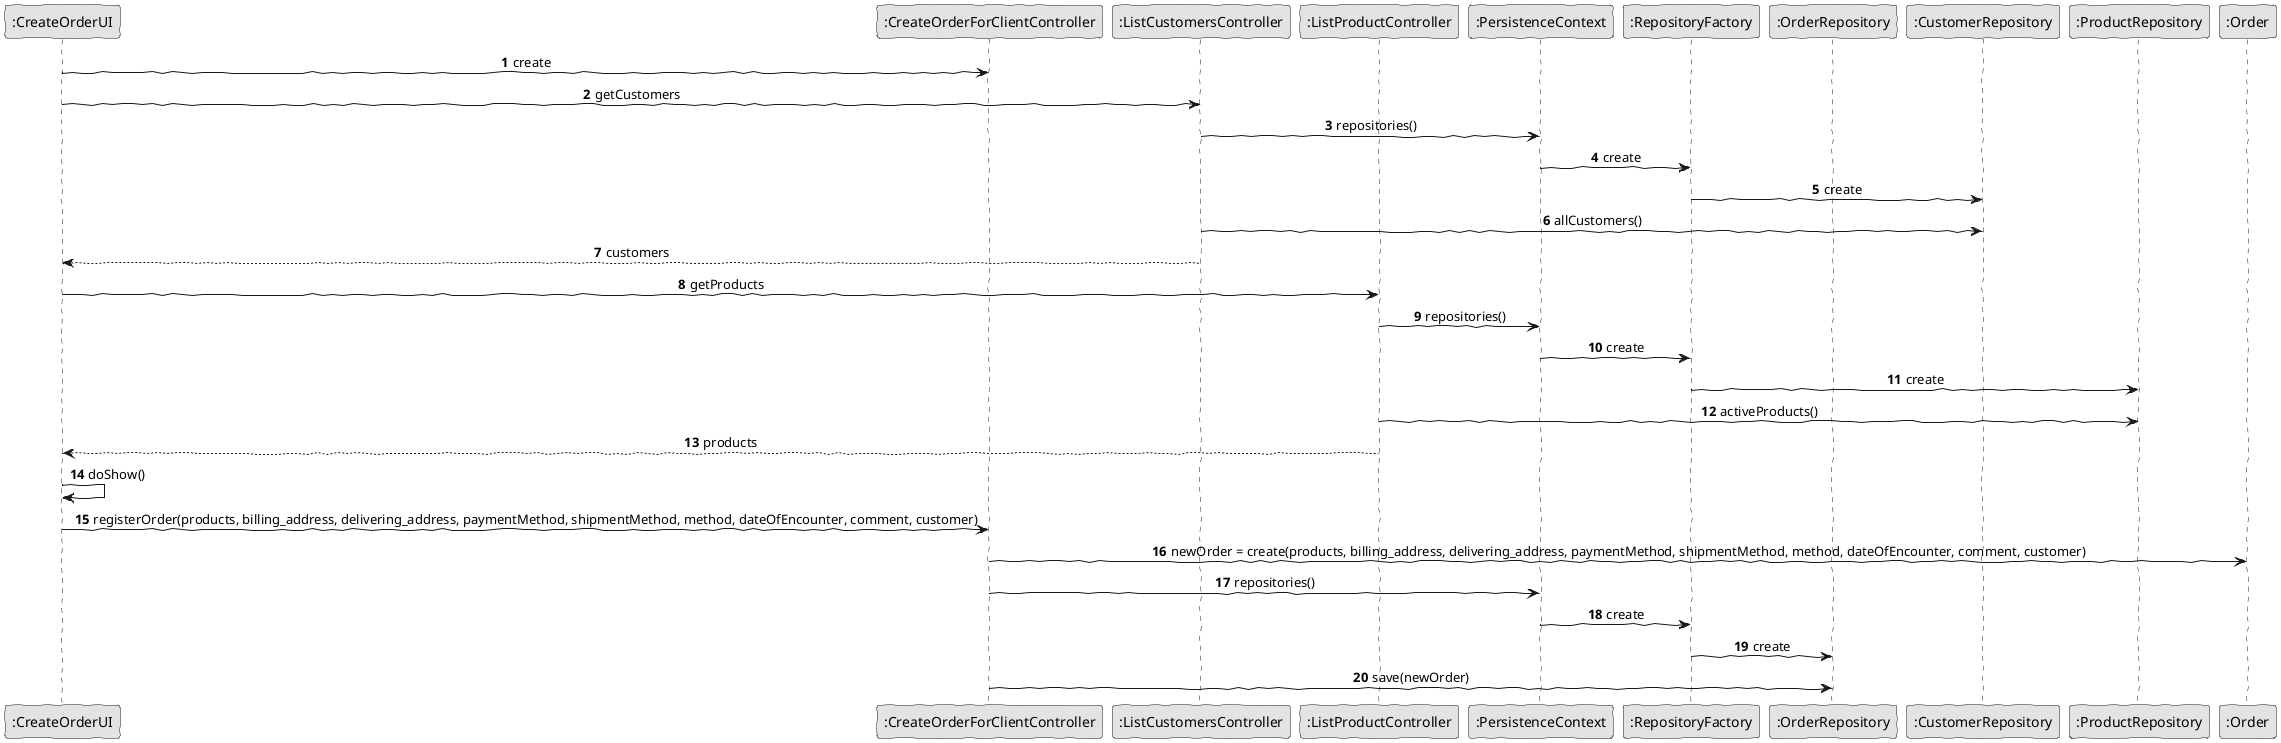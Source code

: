 @startuml

skinparam handwritten true
skinparam monochrome true
skinparam packageStyle rect
skinparam defaultFontName FG Virgil
skinparam shadowing false

autonumber
skinparam defaultTextAlignment center


participant ":CreateOrderUI" as ui
participant ":CreateOrderForClientController" as ctrl
participant ":ListCustomersController" as ctrl2
participant ":ListProductController" as ctrl3
participant ":PersistenceContext" as pc
participant ":RepositoryFactory" as rf
participant ":OrderRepository" as repo
participant ":CustomerRepository" as repo2
participant ":ProductRepository" as repo3
participant ":Order" as Order

ui -> ctrl : create
ui -> ctrl2 : getCustomers
ctrl2 -> pc : repositories()
pc -> rf : create
rf -> repo2 : create
ctrl2 -> repo2 : allCustomers()
ctrl2 --> ui : customers

ui -> ctrl3 : getProducts
ctrl3 -> pc : repositories()
pc -> rf : create
rf -> repo3 : create
ctrl3 -> repo3 : activeProducts()
ctrl3 --> ui : products


ui -> ui : doShow()

ui -> ctrl : registerOrder(products, billing_address, delivering_address, paymentMethod, shipmentMethod, method, dateOfEncounter, comment, customer)
ctrl -> Order : newOrder = create(products, billing_address, delivering_address, paymentMethod, shipmentMethod, method, dateOfEncounter, comment, customer)
ctrl -> pc : repositories()
pc -> rf : create
rf -> repo : create
ctrl -> repo : save(newOrder)


@enduml


